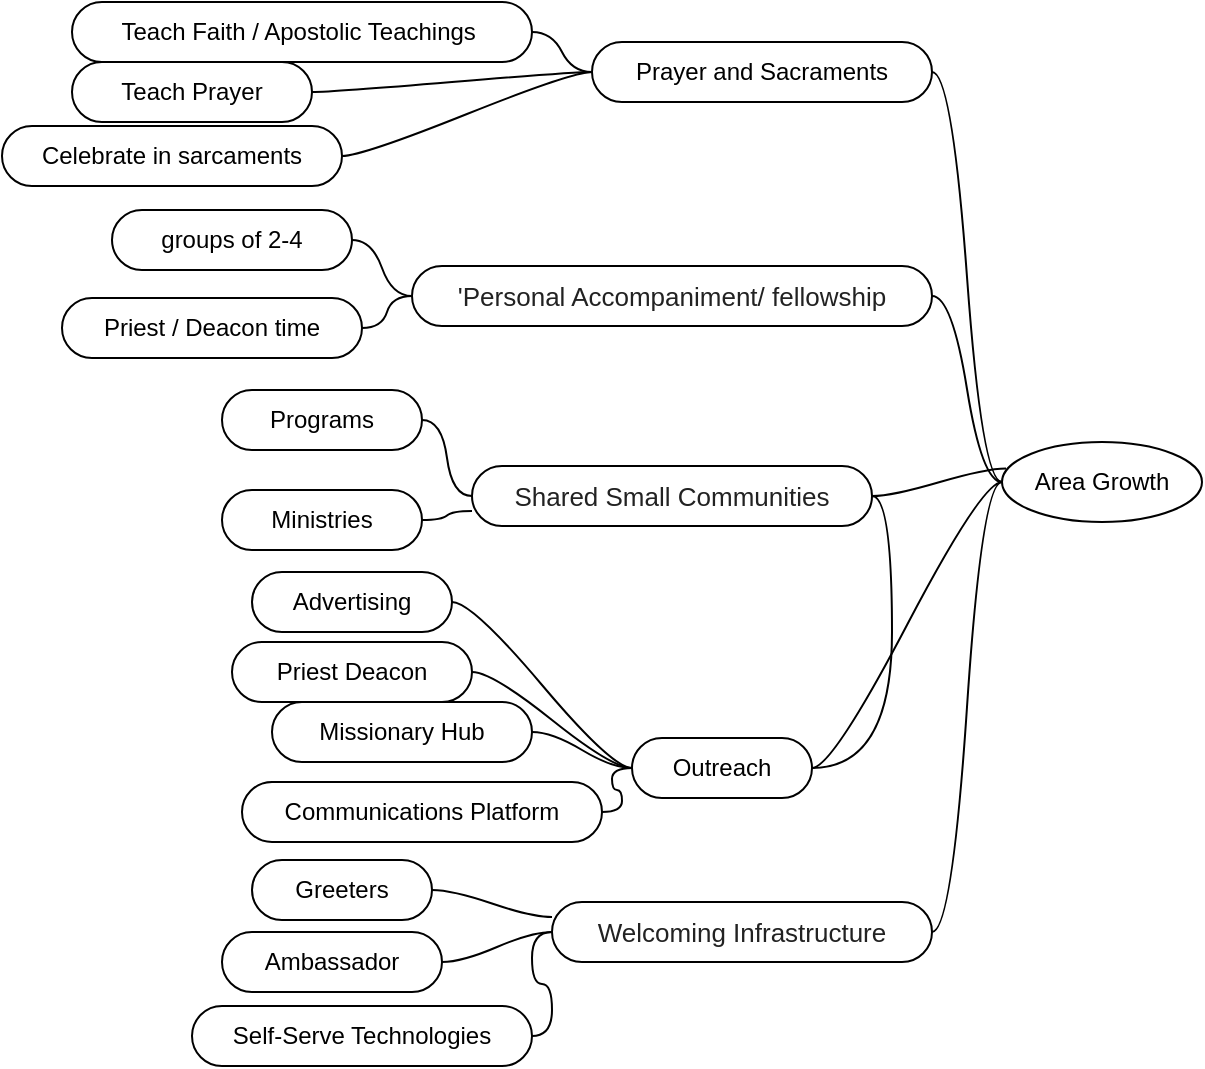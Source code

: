 <mxfile version="27.1.1" pages="3">
  <diagram name="Main" id="K4HAHvxAuoOAxFSF4gQe">
    <mxGraphModel dx="1042" dy="561" grid="1" gridSize="10" guides="1" tooltips="1" connect="1" arrows="1" fold="1" page="1" pageScale="1" pageWidth="850" pageHeight="1100" math="0" shadow="0">
      <root>
        <mxCell id="0" />
        <mxCell id="1" parent="0" />
        <mxCell id="avbQEoiilErEEHXb16f6-1" value="Area Growth" style="ellipse;whiteSpace=wrap;html=1;align=center;newEdgeStyle={&quot;edgeStyle&quot;:&quot;entityRelationEdgeStyle&quot;,&quot;startArrow&quot;:&quot;none&quot;,&quot;endArrow&quot;:&quot;none&quot;,&quot;segment&quot;:10,&quot;curved&quot;:1,&quot;sourcePerimeterSpacing&quot;:0,&quot;targetPerimeterSpacing&quot;:0};treeFolding=1;treeMoving=1;" parent="1" vertex="1">
          <mxGeometry x="710" y="240" width="100" height="40" as="geometry" />
        </mxCell>
        <mxCell id="avbQEoiilErEEHXb16f6-2" value="Prayer and Sacraments" style="whiteSpace=wrap;html=1;rounded=1;arcSize=50;align=center;verticalAlign=middle;strokeWidth=1;autosize=1;spacing=4;treeFolding=1;treeMoving=1;newEdgeStyle={&quot;edgeStyle&quot;:&quot;entityRelationEdgeStyle&quot;,&quot;startArrow&quot;:&quot;none&quot;,&quot;endArrow&quot;:&quot;none&quot;,&quot;segment&quot;:10,&quot;curved&quot;:1,&quot;sourcePerimeterSpacing&quot;:0,&quot;targetPerimeterSpacing&quot;:0};" parent="1" vertex="1">
          <mxGeometry x="505" y="40" width="170" height="30" as="geometry" />
        </mxCell>
        <mxCell id="avbQEoiilErEEHXb16f6-3" value="" style="edgeStyle=entityRelationEdgeStyle;startArrow=none;endArrow=none;segment=10;curved=1;sourcePerimeterSpacing=0;targetPerimeterSpacing=0;rounded=0;" parent="1" source="avbQEoiilErEEHXb16f6-1" target="avbQEoiilErEEHXb16f6-2" edge="1">
          <mxGeometry relative="1" as="geometry">
            <mxPoint x="510" y="130" as="sourcePoint" />
          </mxGeometry>
        </mxCell>
        <mxCell id="avbQEoiilErEEHXb16f6-4" value="&lt;span style=&quot;color: rgb(34, 34, 34); font-family: Arial, Helvetica, sans-serif; font-size: small; text-align: start; background-color: rgb(255, 255, 255);&quot;&gt;Welcoming Infrastructure&lt;/span&gt;" style="whiteSpace=wrap;html=1;rounded=1;arcSize=50;align=center;verticalAlign=middle;strokeWidth=1;autosize=1;spacing=4;treeFolding=1;treeMoving=1;newEdgeStyle={&quot;edgeStyle&quot;:&quot;entityRelationEdgeStyle&quot;,&quot;startArrow&quot;:&quot;none&quot;,&quot;endArrow&quot;:&quot;none&quot;,&quot;segment&quot;:10,&quot;curved&quot;:1,&quot;sourcePerimeterSpacing&quot;:0,&quot;targetPerimeterSpacing&quot;:0};" parent="1" vertex="1">
          <mxGeometry x="485" y="470" width="190" height="30" as="geometry" />
        </mxCell>
        <mxCell id="avbQEoiilErEEHXb16f6-5" value="" style="edgeStyle=entityRelationEdgeStyle;startArrow=none;endArrow=none;segment=10;curved=1;sourcePerimeterSpacing=0;targetPerimeterSpacing=0;rounded=0;exitX=0;exitY=0.5;exitDx=0;exitDy=0;" parent="1" source="avbQEoiilErEEHXb16f6-1" target="avbQEoiilErEEHXb16f6-4" edge="1">
          <mxGeometry relative="1" as="geometry">
            <mxPoint x="500" y="480" as="sourcePoint" />
          </mxGeometry>
        </mxCell>
        <mxCell id="avbQEoiilErEEHXb16f6-6" value="&lt;span style=&quot;color: rgb(34, 34, 34); font-family: Arial, Helvetica, sans-serif; font-size: small; text-align: start; background-color: rgb(255, 255, 255);&quot;&gt;Shared Small Communities&lt;/span&gt;" style="whiteSpace=wrap;html=1;rounded=1;arcSize=50;align=center;verticalAlign=middle;strokeWidth=1;autosize=1;spacing=4;treeFolding=1;treeMoving=1;newEdgeStyle={&quot;edgeStyle&quot;:&quot;entityRelationEdgeStyle&quot;,&quot;startArrow&quot;:&quot;none&quot;,&quot;endArrow&quot;:&quot;none&quot;,&quot;segment&quot;:10,&quot;curved&quot;:1,&quot;sourcePerimeterSpacing&quot;:0,&quot;targetPerimeterSpacing&quot;:0};" parent="1" vertex="1">
          <mxGeometry x="445" y="252" width="200" height="30" as="geometry" />
        </mxCell>
        <mxCell id="avbQEoiilErEEHXb16f6-7" value="" style="edgeStyle=entityRelationEdgeStyle;startArrow=none;endArrow=none;segment=10;curved=1;sourcePerimeterSpacing=0;targetPerimeterSpacing=0;rounded=0;exitX=0.02;exitY=0.33;exitDx=0;exitDy=0;exitPerimeter=0;" parent="1" source="avbQEoiilErEEHXb16f6-1" target="avbQEoiilErEEHXb16f6-6" edge="1">
          <mxGeometry relative="1" as="geometry">
            <mxPoint x="465" y="330" as="sourcePoint" />
            <Array as="points">
              <mxPoint x="680" y="190" />
            </Array>
          </mxGeometry>
        </mxCell>
        <mxCell id="avbQEoiilErEEHXb16f6-8" value="&lt;span style=&quot;color: rgb(34, 34, 34); font-family: Arial, Helvetica, sans-serif; font-size: small; text-align: start; background-color: rgb(255, 255, 255);&quot;&gt;&#39;Personal Accompaniment/ fellowship&lt;/span&gt;" style="whiteSpace=wrap;html=1;rounded=1;arcSize=50;align=center;verticalAlign=middle;strokeWidth=1;autosize=1;spacing=4;treeFolding=1;treeMoving=1;newEdgeStyle={&quot;edgeStyle&quot;:&quot;entityRelationEdgeStyle&quot;,&quot;startArrow&quot;:&quot;none&quot;,&quot;endArrow&quot;:&quot;none&quot;,&quot;segment&quot;:10,&quot;curved&quot;:1,&quot;sourcePerimeterSpacing&quot;:0,&quot;targetPerimeterSpacing&quot;:0};" parent="1" vertex="1">
          <mxGeometry x="415" y="152" width="260" height="30" as="geometry" />
        </mxCell>
        <mxCell id="avbQEoiilErEEHXb16f6-9" value="" style="edgeStyle=entityRelationEdgeStyle;startArrow=none;endArrow=none;segment=10;curved=1;sourcePerimeterSpacing=0;targetPerimeterSpacing=0;rounded=0;" parent="1" source="avbQEoiilErEEHXb16f6-1" target="avbQEoiilErEEHXb16f6-8" edge="1">
          <mxGeometry relative="1" as="geometry">
            <mxPoint x="465" y="194" as="sourcePoint" />
          </mxGeometry>
        </mxCell>
        <mxCell id="TRmc7Pw4hhdz3kQGDths-24" value="" style="edgeStyle=entityRelationEdgeStyle;rounded=0;orthogonalLoop=1;jettySize=auto;html=1;startArrow=none;endArrow=none;segment=10;curved=1;sourcePerimeterSpacing=0;targetPerimeterSpacing=0;" edge="1" parent="1" source="avbQEoiilErEEHXb16f6-10" target="avbQEoiilErEEHXb16f6-6">
          <mxGeometry relative="1" as="geometry" />
        </mxCell>
        <mxCell id="avbQEoiilErEEHXb16f6-10" value="Outreach" style="whiteSpace=wrap;html=1;rounded=1;arcSize=50;align=center;verticalAlign=middle;strokeWidth=1;autosize=1;spacing=4;treeFolding=1;treeMoving=1;newEdgeStyle={&quot;edgeStyle&quot;:&quot;entityRelationEdgeStyle&quot;,&quot;startArrow&quot;:&quot;none&quot;,&quot;endArrow&quot;:&quot;none&quot;,&quot;segment&quot;:10,&quot;curved&quot;:1,&quot;sourcePerimeterSpacing&quot;:0,&quot;targetPerimeterSpacing&quot;:0};" parent="1" vertex="1">
          <mxGeometry x="525" y="388" width="90" height="30" as="geometry" />
        </mxCell>
        <mxCell id="avbQEoiilErEEHXb16f6-11" value="" style="edgeStyle=entityRelationEdgeStyle;startArrow=none;endArrow=none;segment=10;curved=1;sourcePerimeterSpacing=0;targetPerimeterSpacing=0;rounded=0;" parent="1" source="avbQEoiilErEEHXb16f6-1" target="avbQEoiilErEEHXb16f6-10" edge="1">
          <mxGeometry relative="1" as="geometry">
            <mxPoint x="490" y="430" as="sourcePoint" />
          </mxGeometry>
        </mxCell>
        <mxCell id="TRmc7Pw4hhdz3kQGDths-1" value="Programs" style="whiteSpace=wrap;html=1;rounded=1;arcSize=50;align=center;verticalAlign=middle;strokeWidth=1;autosize=1;spacing=4;treeFolding=1;treeMoving=1;newEdgeStyle={&quot;edgeStyle&quot;:&quot;entityRelationEdgeStyle&quot;,&quot;startArrow&quot;:&quot;none&quot;,&quot;endArrow&quot;:&quot;none&quot;,&quot;segment&quot;:10,&quot;curved&quot;:1,&quot;sourcePerimeterSpacing&quot;:0,&quot;targetPerimeterSpacing&quot;:0};" vertex="1" parent="1">
          <mxGeometry x="320" y="214" width="100" height="30" as="geometry" />
        </mxCell>
        <mxCell id="TRmc7Pw4hhdz3kQGDths-2" value="" style="edgeStyle=entityRelationEdgeStyle;startArrow=none;endArrow=none;segment=10;curved=1;sourcePerimeterSpacing=0;targetPerimeterSpacing=0;rounded=0;" edge="1" target="TRmc7Pw4hhdz3kQGDths-1" parent="1" source="avbQEoiilErEEHXb16f6-6">
          <mxGeometry relative="1" as="geometry">
            <mxPoint x="330" y="274" as="sourcePoint" />
          </mxGeometry>
        </mxCell>
        <mxCell id="TRmc7Pw4hhdz3kQGDths-3" value="Greeters" style="whiteSpace=wrap;html=1;rounded=1;arcSize=50;align=center;verticalAlign=middle;strokeWidth=1;autosize=1;spacing=4;treeFolding=1;treeMoving=1;newEdgeStyle={&quot;edgeStyle&quot;:&quot;entityRelationEdgeStyle&quot;,&quot;startArrow&quot;:&quot;none&quot;,&quot;endArrow&quot;:&quot;none&quot;,&quot;segment&quot;:10,&quot;curved&quot;:1,&quot;sourcePerimeterSpacing&quot;:0,&quot;targetPerimeterSpacing&quot;:0};" vertex="1" parent="1">
          <mxGeometry x="335" y="449" width="90" height="30" as="geometry" />
        </mxCell>
        <mxCell id="TRmc7Pw4hhdz3kQGDths-4" value="" style="edgeStyle=entityRelationEdgeStyle;startArrow=none;endArrow=none;segment=10;curved=1;sourcePerimeterSpacing=0;targetPerimeterSpacing=0;rounded=0;exitX=0;exitY=0.25;exitDx=0;exitDy=0;" edge="1" target="TRmc7Pw4hhdz3kQGDths-3" parent="1" source="avbQEoiilErEEHXb16f6-4">
          <mxGeometry relative="1" as="geometry">
            <mxPoint x="300" y="458" as="sourcePoint" />
          </mxGeometry>
        </mxCell>
        <mxCell id="TRmc7Pw4hhdz3kQGDths-5" value="Ambassador" style="whiteSpace=wrap;html=1;rounded=1;arcSize=50;align=center;verticalAlign=middle;strokeWidth=1;autosize=1;spacing=4;treeFolding=1;treeMoving=1;newEdgeStyle={&quot;edgeStyle&quot;:&quot;entityRelationEdgeStyle&quot;,&quot;startArrow&quot;:&quot;none&quot;,&quot;endArrow&quot;:&quot;none&quot;,&quot;segment&quot;:10,&quot;curved&quot;:1,&quot;sourcePerimeterSpacing&quot;:0,&quot;targetPerimeterSpacing&quot;:0};" vertex="1" parent="1">
          <mxGeometry x="320" y="485" width="110" height="30" as="geometry" />
        </mxCell>
        <mxCell id="TRmc7Pw4hhdz3kQGDths-6" value="" style="edgeStyle=entityRelationEdgeStyle;startArrow=none;endArrow=none;segment=10;curved=1;sourcePerimeterSpacing=0;targetPerimeterSpacing=0;rounded=0;" edge="1" target="TRmc7Pw4hhdz3kQGDths-5" parent="1" source="avbQEoiilErEEHXb16f6-4">
          <mxGeometry relative="1" as="geometry">
            <mxPoint x="295" y="510" as="sourcePoint" />
          </mxGeometry>
        </mxCell>
        <mxCell id="TRmc7Pw4hhdz3kQGDths-7" value="Ministries" style="whiteSpace=wrap;html=1;rounded=1;arcSize=50;align=center;verticalAlign=middle;strokeWidth=1;autosize=1;spacing=4;treeFolding=1;treeMoving=1;newEdgeStyle={&quot;edgeStyle&quot;:&quot;entityRelationEdgeStyle&quot;,&quot;startArrow&quot;:&quot;none&quot;,&quot;endArrow&quot;:&quot;none&quot;,&quot;segment&quot;:10,&quot;curved&quot;:1,&quot;sourcePerimeterSpacing&quot;:0,&quot;targetPerimeterSpacing&quot;:0};" vertex="1" parent="1">
          <mxGeometry x="320" y="264" width="100" height="30" as="geometry" />
        </mxCell>
        <mxCell id="TRmc7Pw4hhdz3kQGDths-8" value="" style="edgeStyle=entityRelationEdgeStyle;startArrow=none;endArrow=none;segment=10;curved=1;sourcePerimeterSpacing=0;targetPerimeterSpacing=0;rounded=0;exitX=0;exitY=0.75;exitDx=0;exitDy=0;" edge="1" target="TRmc7Pw4hhdz3kQGDths-7" parent="1" source="avbQEoiilErEEHXb16f6-6">
          <mxGeometry relative="1" as="geometry">
            <mxPoint x="290" y="322" as="sourcePoint" />
          </mxGeometry>
        </mxCell>
        <mxCell id="TRmc7Pw4hhdz3kQGDths-9" value="groups of 2-4" style="whiteSpace=wrap;html=1;rounded=1;arcSize=50;align=center;verticalAlign=middle;strokeWidth=1;autosize=1;spacing=4;treeFolding=1;treeMoving=1;newEdgeStyle={&quot;edgeStyle&quot;:&quot;entityRelationEdgeStyle&quot;,&quot;startArrow&quot;:&quot;none&quot;,&quot;endArrow&quot;:&quot;none&quot;,&quot;segment&quot;:10,&quot;curved&quot;:1,&quot;sourcePerimeterSpacing&quot;:0,&quot;targetPerimeterSpacing&quot;:0};" vertex="1" parent="1">
          <mxGeometry x="265" y="124" width="120" height="30" as="geometry" />
        </mxCell>
        <mxCell id="TRmc7Pw4hhdz3kQGDths-10" value="" style="edgeStyle=entityRelationEdgeStyle;startArrow=none;endArrow=none;segment=10;curved=1;sourcePerimeterSpacing=0;targetPerimeterSpacing=0;rounded=0;" edge="1" target="TRmc7Pw4hhdz3kQGDths-9" parent="1" source="avbQEoiilErEEHXb16f6-8">
          <mxGeometry relative="1" as="geometry">
            <mxPoint x="290" y="166" as="sourcePoint" />
          </mxGeometry>
        </mxCell>
        <mxCell id="TRmc7Pw4hhdz3kQGDths-11" value="Priest / Deacon time" style="whiteSpace=wrap;html=1;rounded=1;arcSize=50;align=center;verticalAlign=middle;strokeWidth=1;autosize=1;spacing=4;treeFolding=1;treeMoving=1;newEdgeStyle={&quot;edgeStyle&quot;:&quot;entityRelationEdgeStyle&quot;,&quot;startArrow&quot;:&quot;none&quot;,&quot;endArrow&quot;:&quot;none&quot;,&quot;segment&quot;:10,&quot;curved&quot;:1,&quot;sourcePerimeterSpacing&quot;:0,&quot;targetPerimeterSpacing&quot;:0};" vertex="1" parent="1">
          <mxGeometry x="240" y="168" width="150" height="30" as="geometry" />
        </mxCell>
        <mxCell id="TRmc7Pw4hhdz3kQGDths-12" value="" style="edgeStyle=entityRelationEdgeStyle;startArrow=none;endArrow=none;segment=10;curved=1;sourcePerimeterSpacing=0;targetPerimeterSpacing=0;rounded=0;exitX=0;exitY=0.5;exitDx=0;exitDy=0;" edge="1" target="TRmc7Pw4hhdz3kQGDths-11" parent="1" source="avbQEoiilErEEHXb16f6-8">
          <mxGeometry relative="1" as="geometry">
            <mxPoint x="370" y="167" as="sourcePoint" />
          </mxGeometry>
        </mxCell>
        <mxCell id="TRmc7Pw4hhdz3kQGDths-13" value="Self-Serve Technologies" style="whiteSpace=wrap;html=1;rounded=1;arcSize=50;align=center;verticalAlign=middle;strokeWidth=1;autosize=1;spacing=4;treeFolding=1;treeMoving=1;newEdgeStyle={&quot;edgeStyle&quot;:&quot;entityRelationEdgeStyle&quot;,&quot;startArrow&quot;:&quot;none&quot;,&quot;endArrow&quot;:&quot;none&quot;,&quot;segment&quot;:10,&quot;curved&quot;:1,&quot;sourcePerimeterSpacing&quot;:0,&quot;targetPerimeterSpacing&quot;:0};" vertex="1" parent="1">
          <mxGeometry x="305" y="522" width="170" height="30" as="geometry" />
        </mxCell>
        <mxCell id="TRmc7Pw4hhdz3kQGDths-14" value="" style="edgeStyle=entityRelationEdgeStyle;startArrow=none;endArrow=none;segment=10;curved=1;sourcePerimeterSpacing=0;targetPerimeterSpacing=0;rounded=0;exitX=0;exitY=0.5;exitDx=0;exitDy=0;" edge="1" target="TRmc7Pw4hhdz3kQGDths-13" parent="1" source="avbQEoiilErEEHXb16f6-4">
          <mxGeometry relative="1" as="geometry">
            <mxPoint x="310" y="564" as="sourcePoint" />
          </mxGeometry>
        </mxCell>
        <mxCell id="TRmc7Pw4hhdz3kQGDths-15" value="Teach Faith / Apostolic Teachings&amp;nbsp;" style="whiteSpace=wrap;html=1;rounded=1;arcSize=50;align=center;verticalAlign=middle;strokeWidth=1;autosize=1;spacing=4;treeFolding=1;treeMoving=1;newEdgeStyle={&quot;edgeStyle&quot;:&quot;entityRelationEdgeStyle&quot;,&quot;startArrow&quot;:&quot;none&quot;,&quot;endArrow&quot;:&quot;none&quot;,&quot;segment&quot;:10,&quot;curved&quot;:1,&quot;sourcePerimeterSpacing&quot;:0,&quot;targetPerimeterSpacing&quot;:0};" vertex="1" parent="1">
          <mxGeometry x="245" y="20" width="230" height="30" as="geometry" />
        </mxCell>
        <mxCell id="TRmc7Pw4hhdz3kQGDths-16" value="" style="edgeStyle=entityRelationEdgeStyle;startArrow=none;endArrow=none;segment=10;curved=1;sourcePerimeterSpacing=0;targetPerimeterSpacing=0;rounded=0;exitX=0;exitY=0.5;exitDx=0;exitDy=0;" edge="1" target="TRmc7Pw4hhdz3kQGDths-15" parent="1" source="avbQEoiilErEEHXb16f6-2">
          <mxGeometry relative="1" as="geometry">
            <mxPoint x="295" y="80" as="sourcePoint" />
          </mxGeometry>
        </mxCell>
        <mxCell id="TRmc7Pw4hhdz3kQGDths-17" value="Teach Prayer" style="whiteSpace=wrap;html=1;rounded=1;arcSize=50;align=center;verticalAlign=middle;strokeWidth=1;autosize=1;spacing=4;treeFolding=1;treeMoving=1;newEdgeStyle={&quot;edgeStyle&quot;:&quot;entityRelationEdgeStyle&quot;,&quot;startArrow&quot;:&quot;none&quot;,&quot;endArrow&quot;:&quot;none&quot;,&quot;segment&quot;:10,&quot;curved&quot;:1,&quot;sourcePerimeterSpacing&quot;:0,&quot;targetPerimeterSpacing&quot;:0};" vertex="1" parent="1">
          <mxGeometry x="245" y="50" width="120" height="30" as="geometry" />
        </mxCell>
        <mxCell id="TRmc7Pw4hhdz3kQGDths-18" value="" style="edgeStyle=entityRelationEdgeStyle;startArrow=none;endArrow=none;segment=10;curved=1;sourcePerimeterSpacing=0;targetPerimeterSpacing=0;rounded=0;exitX=0;exitY=0.5;exitDx=0;exitDy=0;" edge="1" target="TRmc7Pw4hhdz3kQGDths-17" parent="1" source="avbQEoiilErEEHXb16f6-2">
          <mxGeometry relative="1" as="geometry">
            <mxPoint x="220" y="287" as="sourcePoint" />
          </mxGeometry>
        </mxCell>
        <mxCell id="TRmc7Pw4hhdz3kQGDths-20" value="Missionary Hub" style="whiteSpace=wrap;html=1;rounded=1;arcSize=50;align=center;verticalAlign=middle;strokeWidth=1;autosize=1;spacing=4;treeFolding=1;treeMoving=1;newEdgeStyle={&quot;edgeStyle&quot;:&quot;entityRelationEdgeStyle&quot;,&quot;startArrow&quot;:&quot;none&quot;,&quot;endArrow&quot;:&quot;none&quot;,&quot;segment&quot;:10,&quot;curved&quot;:1,&quot;sourcePerimeterSpacing&quot;:0,&quot;targetPerimeterSpacing&quot;:0};" vertex="1" parent="1">
          <mxGeometry x="345" y="370" width="130" height="30" as="geometry" />
        </mxCell>
        <mxCell id="TRmc7Pw4hhdz3kQGDths-21" value="" style="edgeStyle=entityRelationEdgeStyle;startArrow=none;endArrow=none;segment=10;curved=1;sourcePerimeterSpacing=0;targetPerimeterSpacing=0;rounded=0;exitX=0;exitY=0.5;exitDx=0;exitDy=0;" edge="1" target="TRmc7Pw4hhdz3kQGDths-20" parent="1" source="avbQEoiilErEEHXb16f6-10">
          <mxGeometry relative="1" as="geometry">
            <mxPoint x="520" y="370" as="sourcePoint" />
            <Array as="points">
              <mxPoint x="530" y="410" />
            </Array>
          </mxGeometry>
        </mxCell>
        <mxCell id="TRmc7Pw4hhdz3kQGDths-22" value="Communications Platform" style="whiteSpace=wrap;html=1;rounded=1;arcSize=50;align=center;verticalAlign=middle;strokeWidth=1;autosize=1;spacing=4;treeFolding=1;treeMoving=1;newEdgeStyle={&quot;edgeStyle&quot;:&quot;entityRelationEdgeStyle&quot;,&quot;startArrow&quot;:&quot;none&quot;,&quot;endArrow&quot;:&quot;none&quot;,&quot;segment&quot;:10,&quot;curved&quot;:1,&quot;sourcePerimeterSpacing&quot;:0,&quot;targetPerimeterSpacing&quot;:0};" vertex="1" parent="1">
          <mxGeometry x="330" y="410" width="180" height="30" as="geometry" />
        </mxCell>
        <mxCell id="TRmc7Pw4hhdz3kQGDths-23" value="" style="edgeStyle=entityRelationEdgeStyle;startArrow=none;endArrow=none;segment=10;curved=1;sourcePerimeterSpacing=0;targetPerimeterSpacing=0;rounded=0;" edge="1" target="TRmc7Pw4hhdz3kQGDths-22" parent="1" source="avbQEoiilErEEHXb16f6-10">
          <mxGeometry relative="1" as="geometry">
            <mxPoint x="110" y="400" as="sourcePoint" />
          </mxGeometry>
        </mxCell>
        <mxCell id="TRmc7Pw4hhdz3kQGDths-25" value="Priest Deacon" style="whiteSpace=wrap;html=1;rounded=1;arcSize=50;align=center;verticalAlign=middle;strokeWidth=1;autosize=1;spacing=4;treeFolding=1;treeMoving=1;newEdgeStyle={&quot;edgeStyle&quot;:&quot;entityRelationEdgeStyle&quot;,&quot;startArrow&quot;:&quot;none&quot;,&quot;endArrow&quot;:&quot;none&quot;,&quot;segment&quot;:10,&quot;curved&quot;:1,&quot;sourcePerimeterSpacing&quot;:0,&quot;targetPerimeterSpacing&quot;:0};" vertex="1" parent="1">
          <mxGeometry x="325" y="340" width="120" height="30" as="geometry" />
        </mxCell>
        <mxCell id="TRmc7Pw4hhdz3kQGDths-26" value="" style="edgeStyle=entityRelationEdgeStyle;startArrow=none;endArrow=none;segment=10;curved=1;sourcePerimeterSpacing=0;targetPerimeterSpacing=0;rounded=0;exitX=0;exitY=0.5;exitDx=0;exitDy=0;" edge="1" target="TRmc7Pw4hhdz3kQGDths-25" parent="1" source="avbQEoiilErEEHXb16f6-10">
          <mxGeometry relative="1" as="geometry">
            <mxPoint x="335" y="370" as="sourcePoint" />
          </mxGeometry>
        </mxCell>
        <mxCell id="dbB0qhFOY_kXs1ot52iX-1" value="Advertising" style="whiteSpace=wrap;html=1;rounded=1;arcSize=50;align=center;verticalAlign=middle;strokeWidth=1;autosize=1;spacing=4;treeFolding=1;treeMoving=1;newEdgeStyle={&quot;edgeStyle&quot;:&quot;entityRelationEdgeStyle&quot;,&quot;startArrow&quot;:&quot;none&quot;,&quot;endArrow&quot;:&quot;none&quot;,&quot;segment&quot;:10,&quot;curved&quot;:1,&quot;sourcePerimeterSpacing&quot;:0,&quot;targetPerimeterSpacing&quot;:0};" vertex="1" parent="1">
          <mxGeometry x="335" y="305" width="100" height="30" as="geometry" />
        </mxCell>
        <mxCell id="dbB0qhFOY_kXs1ot52iX-2" value="" style="edgeStyle=entityRelationEdgeStyle;startArrow=none;endArrow=none;segment=10;curved=1;sourcePerimeterSpacing=0;targetPerimeterSpacing=0;rounded=0;" edge="1" target="dbB0qhFOY_kXs1ot52iX-1" parent="1" source="avbQEoiilErEEHXb16f6-10">
          <mxGeometry relative="1" as="geometry">
            <mxPoint x="670" y="400" as="sourcePoint" />
            <Array as="points">
              <mxPoint x="540" y="380" />
            </Array>
          </mxGeometry>
        </mxCell>
        <mxCell id="dbB0qhFOY_kXs1ot52iX-3" value="Celebrate in sarcaments" style="whiteSpace=wrap;html=1;rounded=1;arcSize=50;align=center;verticalAlign=middle;strokeWidth=1;autosize=1;spacing=4;treeFolding=1;treeMoving=1;newEdgeStyle={&quot;edgeStyle&quot;:&quot;entityRelationEdgeStyle&quot;,&quot;startArrow&quot;:&quot;none&quot;,&quot;endArrow&quot;:&quot;none&quot;,&quot;segment&quot;:10,&quot;curved&quot;:1,&quot;sourcePerimeterSpacing&quot;:0,&quot;targetPerimeterSpacing&quot;:0};" vertex="1" parent="1">
          <mxGeometry x="210" y="82" width="170" height="30" as="geometry" />
        </mxCell>
        <mxCell id="dbB0qhFOY_kXs1ot52iX-4" value="" style="edgeStyle=entityRelationEdgeStyle;startArrow=none;endArrow=none;segment=10;curved=1;sourcePerimeterSpacing=0;targetPerimeterSpacing=0;rounded=0;" edge="1" target="dbB0qhFOY_kXs1ot52iX-3" parent="1" source="avbQEoiilErEEHXb16f6-2">
          <mxGeometry relative="1" as="geometry">
            <mxPoint x="215" y="124" as="sourcePoint" />
          </mxGeometry>
        </mxCell>
      </root>
    </mxGraphModel>
  </diagram>
  <diagram id="kn1TbSzLI9-ANmB324Bh" name="Welcome Infra">
    <mxGraphModel dx="1042" dy="561" grid="1" gridSize="10" guides="1" tooltips="1" connect="1" arrows="1" fold="1" page="1" pageScale="1" pageWidth="850" pageHeight="1100" math="0" shadow="0">
      <root>
        <mxCell id="0" />
        <mxCell id="1" parent="0" />
        <mxCell id="bwMTZGFnwjtv6BzyUIPt-1" value="&lt;span style=&quot;color: rgb(34, 34, 34); font-family: Arial, Helvetica, sans-serif; font-size: small; text-align: start; background-color: rgb(255, 255, 255);&quot;&gt;Welcoming Infrastructure&lt;/span&gt;" style="whiteSpace=wrap;html=1;rounded=1;arcSize=50;align=center;verticalAlign=middle;strokeWidth=1;autosize=1;spacing=4;treeFolding=1;treeMoving=1;newEdgeStyle={&quot;edgeStyle&quot;:&quot;entityRelationEdgeStyle&quot;,&quot;startArrow&quot;:&quot;none&quot;,&quot;endArrow&quot;:&quot;none&quot;,&quot;segment&quot;:10,&quot;curved&quot;:1,&quot;sourcePerimeterSpacing&quot;:0,&quot;targetPerimeterSpacing&quot;:0};" vertex="1" parent="1">
          <mxGeometry x="680" y="271" width="190" height="30" as="geometry" />
        </mxCell>
        <mxCell id="bwMTZGFnwjtv6BzyUIPt-2" value="Greeters" style="whiteSpace=wrap;html=1;rounded=1;arcSize=50;align=center;verticalAlign=middle;strokeWidth=1;autosize=1;spacing=4;treeFolding=1;treeMoving=1;newEdgeStyle={&quot;edgeStyle&quot;:&quot;entityRelationEdgeStyle&quot;,&quot;startArrow&quot;:&quot;none&quot;,&quot;endArrow&quot;:&quot;none&quot;,&quot;segment&quot;:10,&quot;curved&quot;:1,&quot;sourcePerimeterSpacing&quot;:0,&quot;targetPerimeterSpacing&quot;:0};" vertex="1" parent="1">
          <mxGeometry x="525" y="80" width="90" height="30" as="geometry" />
        </mxCell>
        <mxCell id="bwMTZGFnwjtv6BzyUIPt-3" value="" style="edgeStyle=entityRelationEdgeStyle;startArrow=none;endArrow=none;segment=10;curved=1;sourcePerimeterSpacing=0;targetPerimeterSpacing=0;rounded=0;exitX=0;exitY=0.25;exitDx=0;exitDy=0;" edge="1" parent="1" source="bwMTZGFnwjtv6BzyUIPt-1" target="bwMTZGFnwjtv6BzyUIPt-2">
          <mxGeometry relative="1" as="geometry">
            <mxPoint x="495" y="259" as="sourcePoint" />
          </mxGeometry>
        </mxCell>
        <mxCell id="bwMTZGFnwjtv6BzyUIPt-4" value="Ambassador&amp;nbsp;" style="whiteSpace=wrap;html=1;rounded=1;arcSize=50;align=center;verticalAlign=middle;strokeWidth=1;autosize=1;spacing=4;treeFolding=1;treeMoving=1;newEdgeStyle={&quot;edgeStyle&quot;:&quot;entityRelationEdgeStyle&quot;,&quot;startArrow&quot;:&quot;none&quot;,&quot;endArrow&quot;:&quot;none&quot;,&quot;segment&quot;:10,&quot;curved&quot;:1,&quot;sourcePerimeterSpacing&quot;:0,&quot;targetPerimeterSpacing&quot;:0};" vertex="1" parent="1">
          <mxGeometry x="510" y="286" width="120" height="30" as="geometry" />
        </mxCell>
        <mxCell id="bwMTZGFnwjtv6BzyUIPt-5" value="" style="edgeStyle=entityRelationEdgeStyle;startArrow=none;endArrow=none;segment=10;curved=1;sourcePerimeterSpacing=0;targetPerimeterSpacing=0;rounded=0;" edge="1" parent="1" source="bwMTZGFnwjtv6BzyUIPt-1" target="bwMTZGFnwjtv6BzyUIPt-4">
          <mxGeometry relative="1" as="geometry">
            <mxPoint x="490" y="311" as="sourcePoint" />
          </mxGeometry>
        </mxCell>
        <mxCell id="bwMTZGFnwjtv6BzyUIPt-6" value="Self-Serve Technologies" style="whiteSpace=wrap;html=1;rounded=1;arcSize=50;align=center;verticalAlign=middle;strokeWidth=1;autosize=1;spacing=4;treeFolding=1;treeMoving=1;newEdgeStyle={&quot;edgeStyle&quot;:&quot;entityRelationEdgeStyle&quot;,&quot;startArrow&quot;:&quot;none&quot;,&quot;endArrow&quot;:&quot;none&quot;,&quot;segment&quot;:10,&quot;curved&quot;:1,&quot;sourcePerimeterSpacing&quot;:0,&quot;targetPerimeterSpacing&quot;:0};fillColor=#b0e3e6;strokeColor=#0e8088;" vertex="1" parent="1">
          <mxGeometry x="490" y="490" width="170" height="30" as="geometry" />
        </mxCell>
        <mxCell id="bwMTZGFnwjtv6BzyUIPt-7" value="" style="edgeStyle=entityRelationEdgeStyle;startArrow=none;endArrow=none;segment=10;curved=1;sourcePerimeterSpacing=0;targetPerimeterSpacing=0;rounded=0;exitX=0;exitY=0.5;exitDx=0;exitDy=0;" edge="1" parent="1" source="bwMTZGFnwjtv6BzyUIPt-1" target="bwMTZGFnwjtv6BzyUIPt-6">
          <mxGeometry relative="1" as="geometry">
            <mxPoint x="505" y="365" as="sourcePoint" />
          </mxGeometry>
        </mxCell>
        <mxCell id="bwMTZGFnwjtv6BzyUIPt-8" value="weekly touch base email" style="whiteSpace=wrap;html=1;rounded=1;arcSize=50;align=center;verticalAlign=middle;strokeWidth=1;autosize=1;spacing=4;treeFolding=1;treeMoving=1;newEdgeStyle={&quot;edgeStyle&quot;:&quot;entityRelationEdgeStyle&quot;,&quot;startArrow&quot;:&quot;none&quot;,&quot;endArrow&quot;:&quot;none&quot;,&quot;segment&quot;:10,&quot;curved&quot;:1,&quot;sourcePerimeterSpacing&quot;:0,&quot;targetPerimeterSpacing&quot;:0};" vertex="1" parent="1">
          <mxGeometry x="340" y="38" width="180" height="30" as="geometry" />
        </mxCell>
        <mxCell id="bwMTZGFnwjtv6BzyUIPt-9" value="" style="edgeStyle=entityRelationEdgeStyle;startArrow=none;endArrow=none;segment=10;curved=1;sourcePerimeterSpacing=0;targetPerimeterSpacing=0;rounded=0;exitX=0.25;exitY=0;exitDx=0;exitDy=0;" edge="1" target="bwMTZGFnwjtv6BzyUIPt-8" parent="1" source="bwMTZGFnwjtv6BzyUIPt-2">
          <mxGeometry relative="1" as="geometry">
            <mxPoint x="350" y="80" as="sourcePoint" />
          </mxGeometry>
        </mxCell>
        <mxCell id="bwMTZGFnwjtv6BzyUIPt-10" value="&lt;b&gt;Greeters&lt;/b&gt; before and after Mass help people and hand out Bulletins&lt;div&gt;If Mass goer has a question, they are trained to point out an Ambassador or Celebrate. No one leaves the property without the conversation completed or scheduled for follow up.&amp;nbsp;&lt;/div&gt;&lt;div&gt;Also, they know of the events ongoing at the church and can say something positive about it (email / meeting)&lt;/div&gt;&lt;div&gt;They are to greet people, shake hands and make people feel welcomed.&amp;nbsp;&lt;/div&gt;&lt;div&gt;As Mass ends, they are to help people, ask them how was the homily, state have a blessed week, etc.&amp;nbsp;&amp;nbsp;&lt;/div&gt;&lt;div&gt;Emails are about the upcoming readings, Church&amp;nbsp;&lt;/div&gt;" style="text;html=1;align=left;verticalAlign=middle;whiteSpace=wrap;rounded=0;" vertex="1" parent="1">
          <mxGeometry x="18" y="18" width="320" height="170" as="geometry" />
        </mxCell>
        <mxCell id="pbryLWZO2yWofuA992pp-1" value="monthly zoom session" style="whiteSpace=wrap;html=1;rounded=1;arcSize=50;align=center;verticalAlign=middle;strokeWidth=1;autosize=1;spacing=4;treeFolding=1;treeMoving=1;newEdgeStyle={&quot;edgeStyle&quot;:&quot;entityRelationEdgeStyle&quot;,&quot;startArrow&quot;:&quot;none&quot;,&quot;endArrow&quot;:&quot;none&quot;,&quot;segment&quot;:10,&quot;curved&quot;:1,&quot;sourcePerimeterSpacing&quot;:0,&quot;targetPerimeterSpacing&quot;:0};" vertex="1" parent="1">
          <mxGeometry x="337" y="88" width="160" height="30" as="geometry" />
        </mxCell>
        <mxCell id="pbryLWZO2yWofuA992pp-2" value="" style="edgeStyle=entityRelationEdgeStyle;startArrow=none;endArrow=none;segment=10;curved=1;sourcePerimeterSpacing=0;targetPerimeterSpacing=0;rounded=0;" edge="1" target="pbryLWZO2yWofuA992pp-1" parent="1" source="bwMTZGFnwjtv6BzyUIPt-2">
          <mxGeometry relative="1" as="geometry">
            <mxPoint x="300" y="130" as="sourcePoint" />
          </mxGeometry>
        </mxCell>
        <mxCell id="pbryLWZO2yWofuA992pp-4" value="" style="edgeStyle=entityRelationEdgeStyle;rounded=0;orthogonalLoop=1;jettySize=auto;html=1;startArrow=none;endArrow=none;segment=10;curved=1;sourcePerimeterSpacing=0;targetPerimeterSpacing=0;" edge="1" parent="1" source="pbryLWZO2yWofuA992pp-3" target="bwMTZGFnwjtv6BzyUIPt-4">
          <mxGeometry relative="1" as="geometry" />
        </mxCell>
        <mxCell id="pbryLWZO2yWofuA992pp-3" value="twice weekly zoom sessions" style="whiteSpace=wrap;html=1;rounded=1;arcSize=50;align=center;verticalAlign=middle;strokeWidth=1;autosize=1;spacing=4;treeFolding=1;treeMoving=1;newEdgeStyle={&quot;edgeStyle&quot;:&quot;entityRelationEdgeStyle&quot;,&quot;startArrow&quot;:&quot;none&quot;,&quot;endArrow&quot;:&quot;none&quot;,&quot;segment&quot;:10,&quot;curved&quot;:1,&quot;sourcePerimeterSpacing&quot;:0,&quot;targetPerimeterSpacing&quot;:0};" vertex="1" parent="1">
          <mxGeometry x="295" y="286" width="190" height="30" as="geometry" />
        </mxCell>
        <mxCell id="pbryLWZO2yWofuA992pp-5" value="Tablet" style="whiteSpace=wrap;html=1;rounded=1;arcSize=50;align=center;verticalAlign=middle;strokeWidth=1;autosize=1;spacing=4;treeFolding=1;treeMoving=1;newEdgeStyle={&quot;edgeStyle&quot;:&quot;entityRelationEdgeStyle&quot;,&quot;startArrow&quot;:&quot;none&quot;,&quot;endArrow&quot;:&quot;none&quot;,&quot;segment&quot;:10,&quot;curved&quot;:1,&quot;sourcePerimeterSpacing&quot;:0,&quot;targetPerimeterSpacing&quot;:0};fillColor=#b0e3e6;strokeColor=#0e8088;" vertex="1" parent="1">
          <mxGeometry x="405" y="330" width="80" height="30" as="geometry" />
        </mxCell>
        <mxCell id="pbryLWZO2yWofuA992pp-6" value="" style="edgeStyle=entityRelationEdgeStyle;startArrow=none;endArrow=none;segment=10;curved=1;sourcePerimeterSpacing=0;targetPerimeterSpacing=0;rounded=0;" edge="1" target="pbryLWZO2yWofuA992pp-5" parent="1" source="bwMTZGFnwjtv6BzyUIPt-4">
          <mxGeometry relative="1" as="geometry">
            <mxPoint x="490" y="340" as="sourcePoint" />
            <Array as="points">
              <mxPoint x="510" y="310" />
            </Array>
          </mxGeometry>
        </mxCell>
        <mxCell id="pbryLWZO2yWofuA992pp-9" value="" style="edgeStyle=entityRelationEdgeStyle;startArrow=none;endArrow=none;segment=10;curved=1;sourcePerimeterSpacing=0;targetPerimeterSpacing=0;rounded=0;entryX=0.581;entryY=0.08;entryDx=0;entryDy=0;entryPerimeter=0;exitX=0.5;exitY=1;exitDx=0;exitDy=0;" edge="1" target="bwMTZGFnwjtv6BzyUIPt-6" parent="1" source="pbryLWZO2yWofuA992pp-5">
          <mxGeometry relative="1" as="geometry">
            <mxPoint x="460" y="420" as="sourcePoint" />
            <mxPoint x="570" y="490" as="targetPoint" />
            <Array as="points">
              <mxPoint x="460" y="410" />
              <mxPoint x="690" y="590" />
              <mxPoint x="510" y="500" />
            </Array>
          </mxGeometry>
        </mxCell>
        <mxCell id="6iuztFslYgjq4-pzI7gS-1" value="&lt;b&gt;Ambassadors&lt;/b&gt;: Before and after Mass and Parish Events assist people with Parish activity. They are the event gateway to Priest. They are prepared to help people start any self-serve activity (right then and there from a tablet) or schedule time with a priest. After the Masses, the celebrates and ambassadors debrief, so no one is forgotten. Second session is about upcoming events, planning and closing the loop. These individuals are knowledgeable in all aspects of the area&#39;s Missionary Hub activities going on. Also, Archdiocese&#39;s events as well (march for life, etc). Their goal is to assist the Priest in being the knowledgeable person with a tablet to help a person update MP right then and there. They need to know what is going one with the Ministries and help people find a means into that group and a disciple to walk with them.&amp;nbsp;&lt;div&gt;This might have to be a paid part-time group.&amp;nbsp;&lt;/div&gt;" style="text;html=1;align=left;verticalAlign=middle;whiteSpace=wrap;rounded=0;" vertex="1" parent="1">
          <mxGeometry x="20" y="210" width="280" height="260" as="geometry" />
        </mxCell>
      </root>
    </mxGraphModel>
  </diagram>
  <diagram id="VZzt2rf75h-l_1BX84Mf" name="Self-Serve">
    <mxGraphModel dx="1042" dy="561" grid="1" gridSize="10" guides="1" tooltips="1" connect="1" arrows="1" fold="1" page="1" pageScale="1" pageWidth="850" pageHeight="1100" math="0" shadow="0">
      <root>
        <mxCell id="0" />
        <mxCell id="1" parent="0" />
      </root>
    </mxGraphModel>
  </diagram>
</mxfile>
